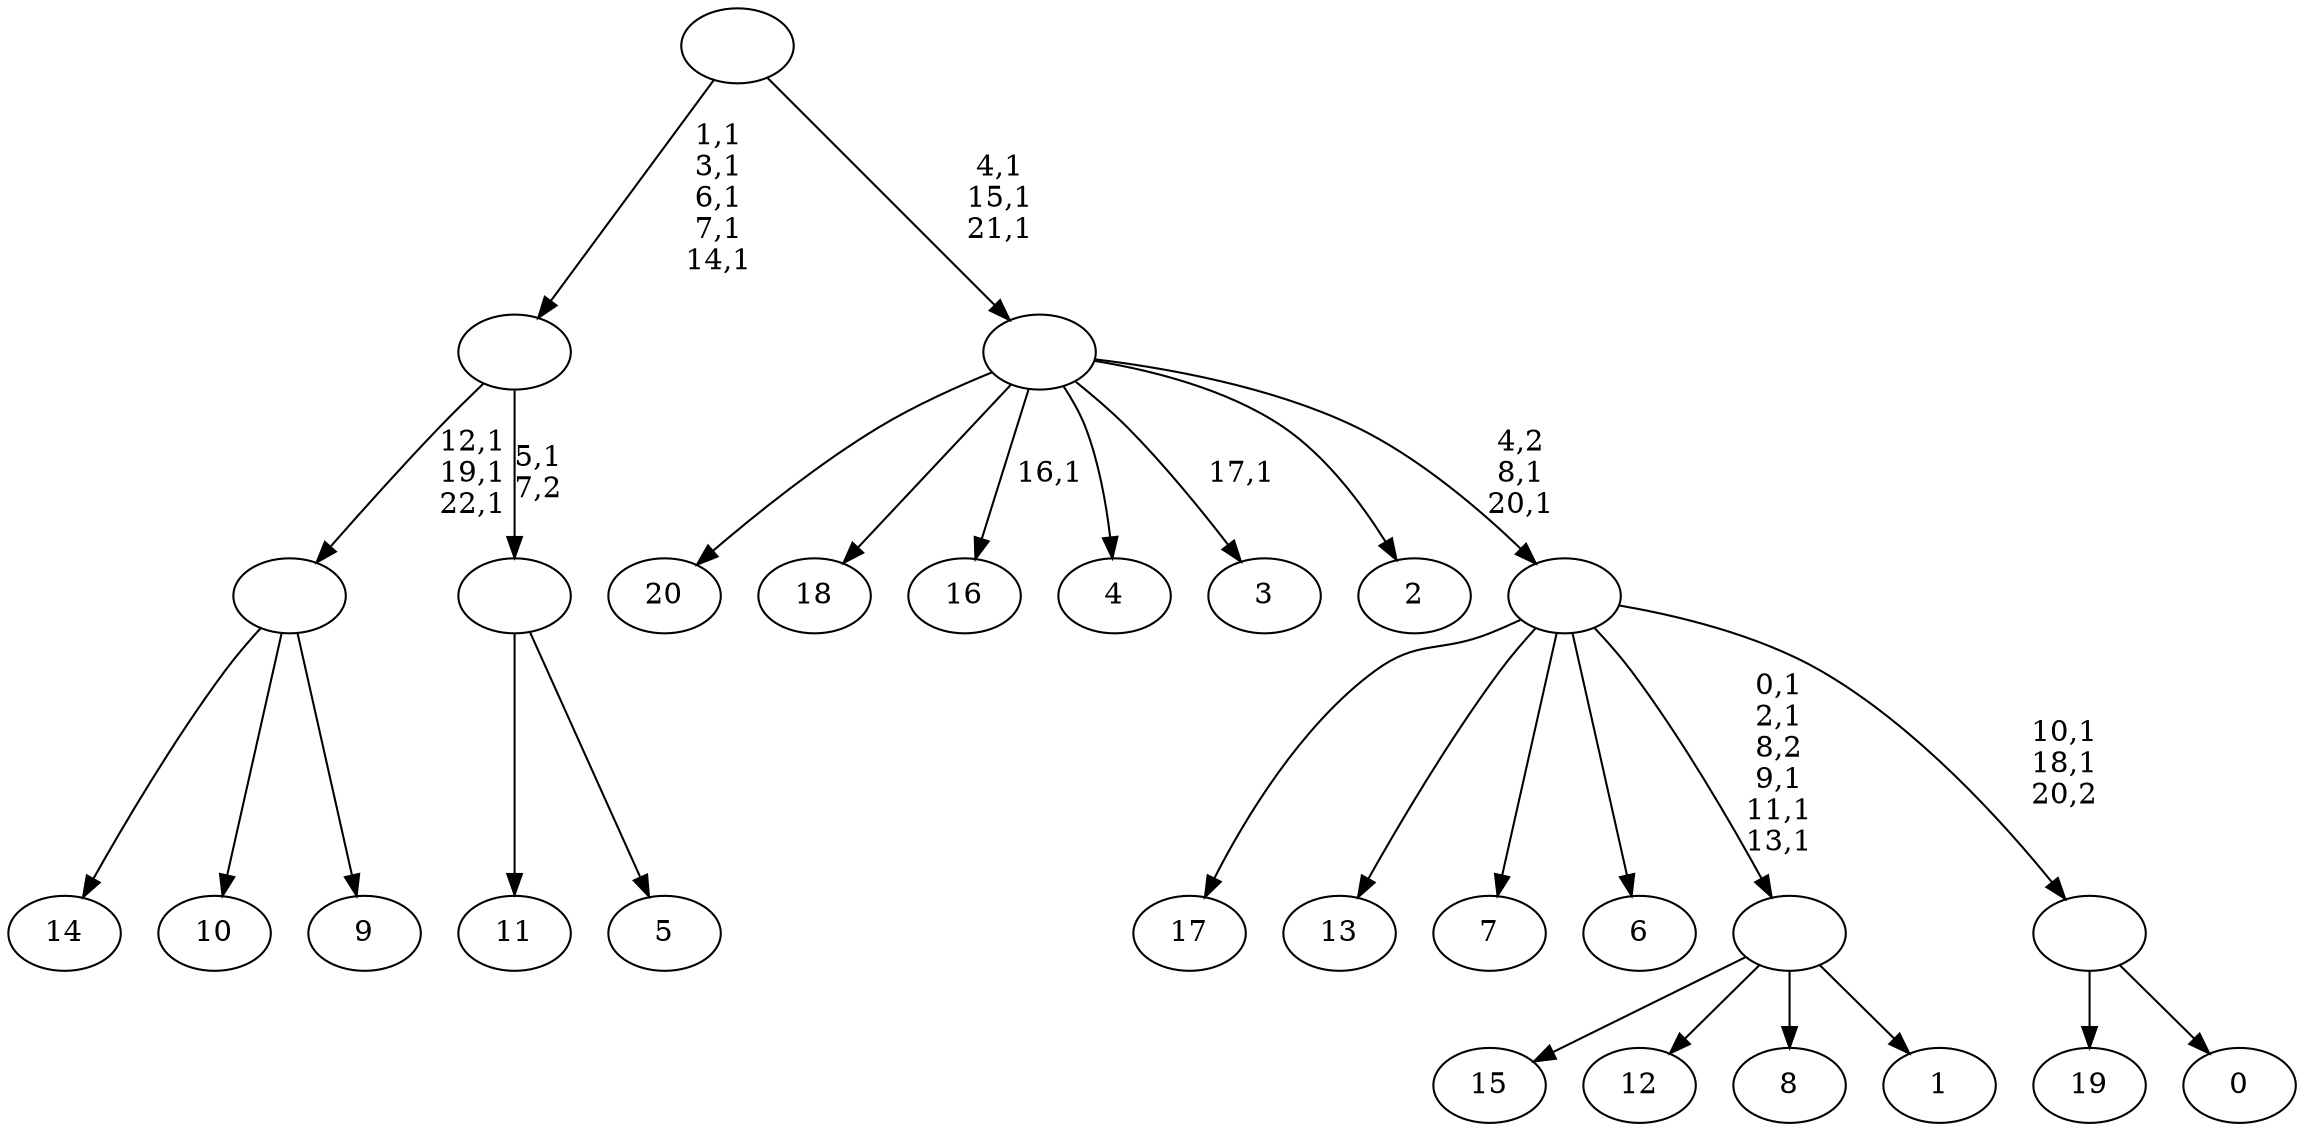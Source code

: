 digraph T {
	44 [label="20"]
	43 [label="19"]
	42 [label="18"]
	41 [label="17"]
	40 [label="16"]
	38 [label="15"]
	37 [label="14"]
	36 [label="13"]
	35 [label="12"]
	34 [label="11"]
	33 [label="10"]
	32 [label="9"]
	31 [label=""]
	28 [label="8"]
	27 [label="7"]
	26 [label="6"]
	25 [label="5"]
	24 [label=""]
	23 [label=""]
	18 [label="4"]
	17 [label="3"]
	15 [label="2"]
	14 [label="1"]
	13 [label=""]
	8 [label="0"]
	7 [label=""]
	5 [label=""]
	3 [label=""]
	0 [label=""]
	31 -> 37 [label=""]
	31 -> 33 [label=""]
	31 -> 32 [label=""]
	24 -> 34 [label=""]
	24 -> 25 [label=""]
	23 -> 31 [label="12,1\n19,1\n22,1"]
	23 -> 24 [label="5,1\n7,2"]
	13 -> 38 [label=""]
	13 -> 35 [label=""]
	13 -> 28 [label=""]
	13 -> 14 [label=""]
	7 -> 43 [label=""]
	7 -> 8 [label=""]
	5 -> 7 [label="10,1\n18,1\n20,2"]
	5 -> 13 [label="0,1\n2,1\n8,2\n9,1\n11,1\n13,1"]
	5 -> 41 [label=""]
	5 -> 36 [label=""]
	5 -> 27 [label=""]
	5 -> 26 [label=""]
	3 -> 5 [label="4,2\n8,1\n20,1"]
	3 -> 17 [label="17,1"]
	3 -> 40 [label="16,1"]
	3 -> 44 [label=""]
	3 -> 42 [label=""]
	3 -> 18 [label=""]
	3 -> 15 [label=""]
	0 -> 3 [label="4,1\n15,1\n21,1"]
	0 -> 23 [label="1,1\n3,1\n6,1\n7,1\n14,1"]
}
